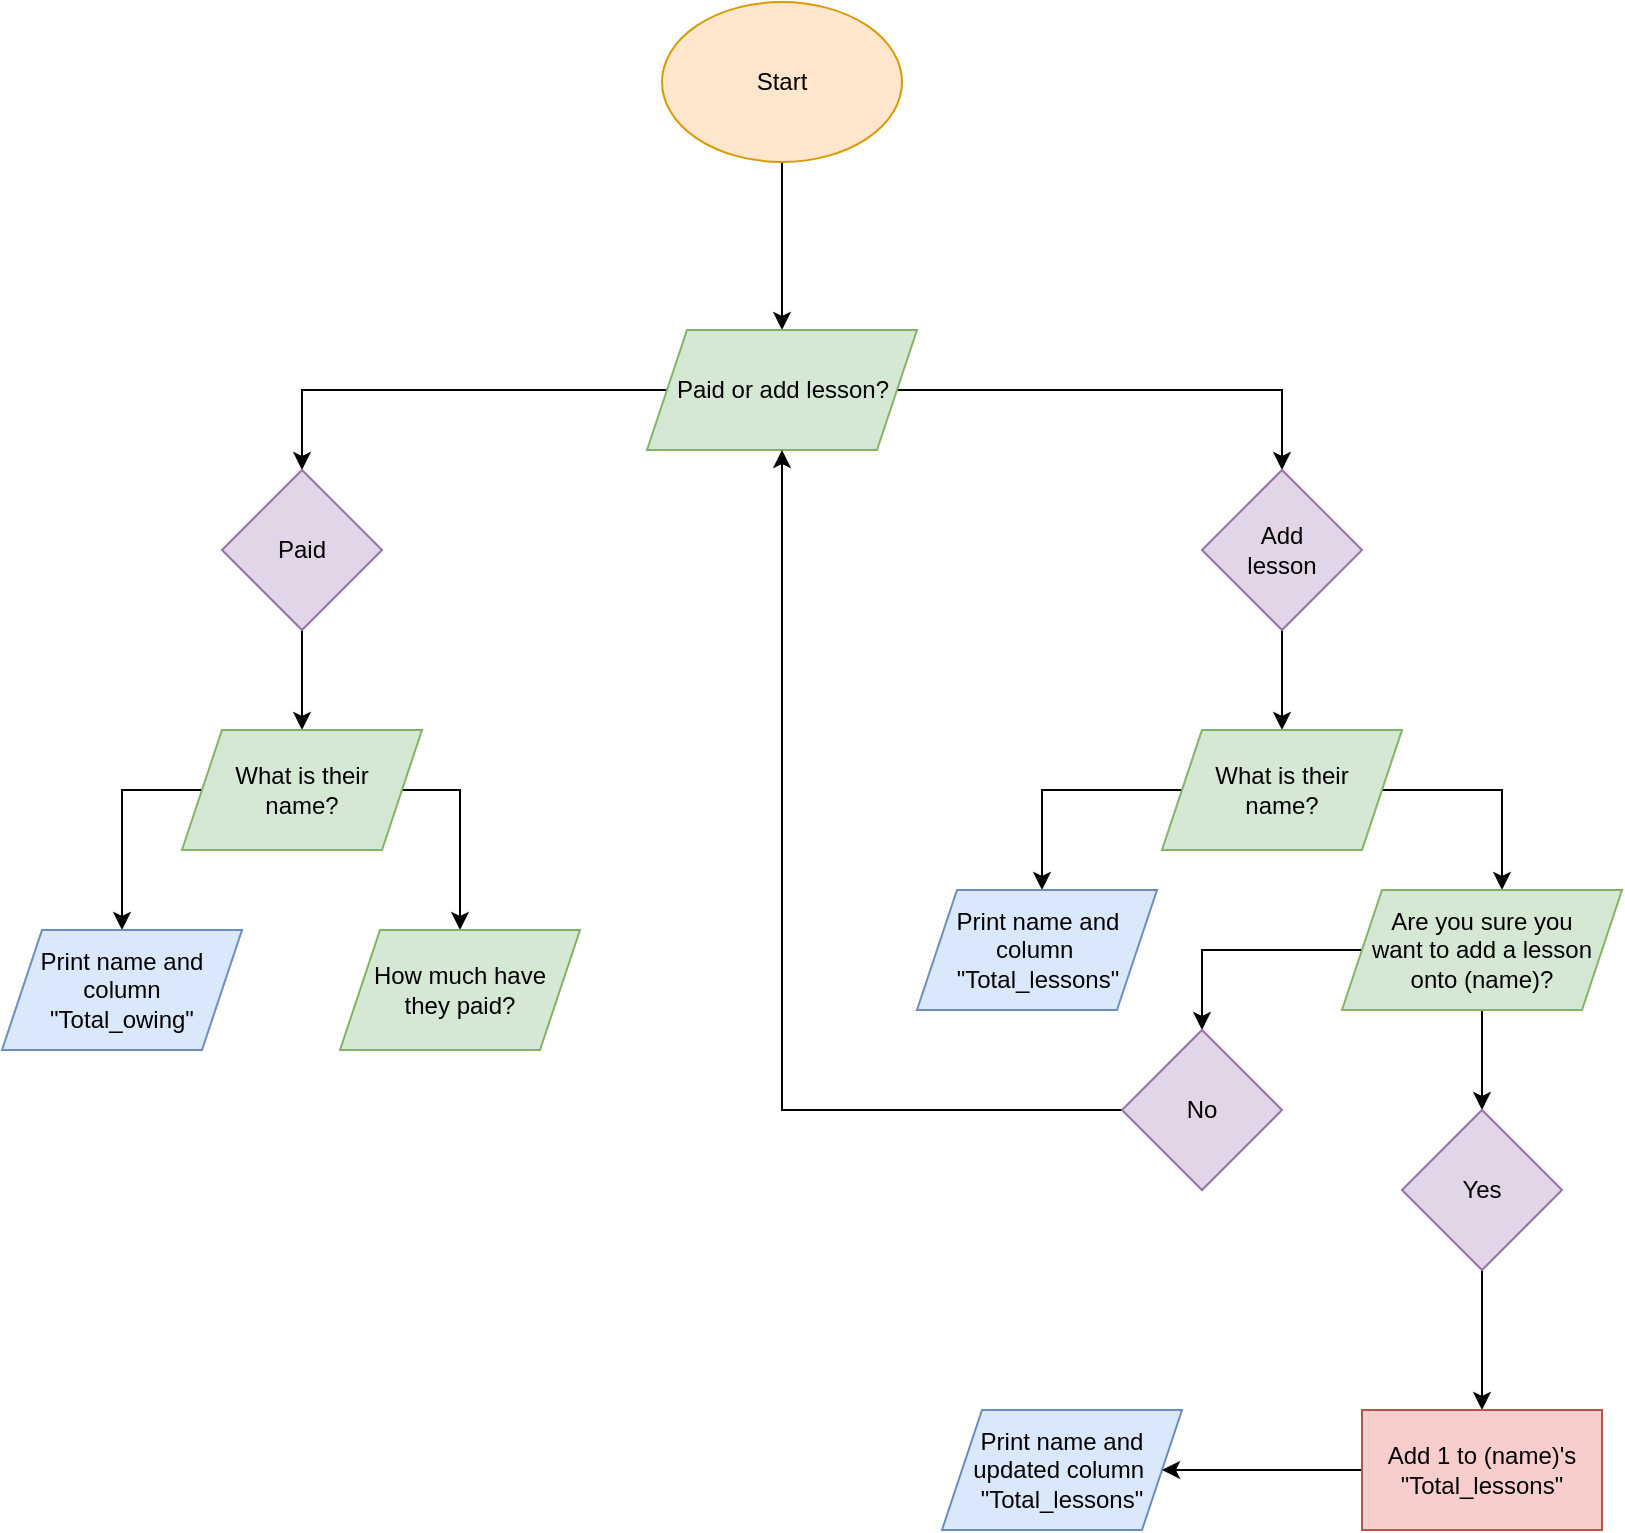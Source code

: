 <mxfile version="14.5.1" type="github">
  <diagram id="C5RBs43oDa-KdzZeNtuy" name="Page-1">
    <mxGraphModel dx="1422" dy="762" grid="1" gridSize="10" guides="1" tooltips="1" connect="1" arrows="1" fold="1" page="1" pageScale="1" pageWidth="827" pageHeight="1169" background="#ffffff" math="0" shadow="0">
      <root>
        <mxCell id="WIyWlLk6GJQsqaUBKTNV-0" />
        <mxCell id="WIyWlLk6GJQsqaUBKTNV-1" parent="WIyWlLk6GJQsqaUBKTNV-0" />
        <mxCell id="orjA0yuQjfeGj3O9_unj-0" style="edgeStyle=orthogonalEdgeStyle;rounded=0;orthogonalLoop=1;jettySize=auto;html=1;entryX=0.5;entryY=0;entryDx=0;entryDy=0;" parent="WIyWlLk6GJQsqaUBKTNV-1" source="1KBEaMseaGVfL4JaP0UH-7" target="1KBEaMseaGVfL4JaP0UH-8" edge="1">
          <mxGeometry relative="1" as="geometry" />
        </mxCell>
        <mxCell id="1KBEaMseaGVfL4JaP0UH-7" value="Start" style="ellipse;whiteSpace=wrap;html=1;fillColor=#ffe6cc;strokeColor=#d79b00;" parent="WIyWlLk6GJQsqaUBKTNV-1" vertex="1">
          <mxGeometry x="330" y="6" width="120" height="80" as="geometry" />
        </mxCell>
        <mxCell id="orjA0yuQjfeGj3O9_unj-1" style="edgeStyle=orthogonalEdgeStyle;rounded=0;orthogonalLoop=1;jettySize=auto;html=1;exitX=0;exitY=0.5;exitDx=0;exitDy=0;" parent="WIyWlLk6GJQsqaUBKTNV-1" source="1KBEaMseaGVfL4JaP0UH-8" target="orjA0yuQjfeGj3O9_unj-3" edge="1">
          <mxGeometry relative="1" as="geometry">
            <mxPoint x="70" y="320" as="targetPoint" />
            <mxPoint x="242.5" y="200" as="sourcePoint" />
          </mxGeometry>
        </mxCell>
        <mxCell id="orjA0yuQjfeGj3O9_unj-2" style="edgeStyle=orthogonalEdgeStyle;rounded=0;orthogonalLoop=1;jettySize=auto;html=1;" parent="WIyWlLk6GJQsqaUBKTNV-1" source="1KBEaMseaGVfL4JaP0UH-8" target="orjA0yuQjfeGj3O9_unj-4" edge="1">
          <mxGeometry relative="1" as="geometry">
            <mxPoint x="650" y="320" as="targetPoint" />
          </mxGeometry>
        </mxCell>
        <mxCell id="1KBEaMseaGVfL4JaP0UH-8" value="Paid or add lesson?" style="shape=parallelogram;perimeter=parallelogramPerimeter;whiteSpace=wrap;html=1;fixedSize=1;fillColor=#d5e8d4;strokeColor=#82b366;" parent="WIyWlLk6GJQsqaUBKTNV-1" vertex="1">
          <mxGeometry x="322.5" y="170" width="135" height="60" as="geometry" />
        </mxCell>
        <mxCell id="orjA0yuQjfeGj3O9_unj-5" style="edgeStyle=orthogonalEdgeStyle;rounded=0;orthogonalLoop=1;jettySize=auto;html=1;" parent="WIyWlLk6GJQsqaUBKTNV-1" source="orjA0yuQjfeGj3O9_unj-3" target="orjA0yuQjfeGj3O9_unj-6" edge="1">
          <mxGeometry relative="1" as="geometry">
            <mxPoint x="150" y="400" as="targetPoint" />
          </mxGeometry>
        </mxCell>
        <mxCell id="orjA0yuQjfeGj3O9_unj-3" value="Paid" style="rhombus;whiteSpace=wrap;html=1;fillColor=#e1d5e7;strokeColor=#9673a6;" parent="WIyWlLk6GJQsqaUBKTNV-1" vertex="1">
          <mxGeometry x="110" y="240" width="80" height="80" as="geometry" />
        </mxCell>
        <mxCell id="orjA0yuQjfeGj3O9_unj-8" style="edgeStyle=orthogonalEdgeStyle;rounded=0;orthogonalLoop=1;jettySize=auto;html=1;entryX=0.5;entryY=0;entryDx=0;entryDy=0;" parent="WIyWlLk6GJQsqaUBKTNV-1" source="orjA0yuQjfeGj3O9_unj-4" target="orjA0yuQjfeGj3O9_unj-7" edge="1">
          <mxGeometry relative="1" as="geometry" />
        </mxCell>
        <mxCell id="orjA0yuQjfeGj3O9_unj-4" value="Add &lt;br&gt;lesson" style="rhombus;whiteSpace=wrap;html=1;fillColor=#e1d5e7;strokeColor=#9673a6;" parent="WIyWlLk6GJQsqaUBKTNV-1" vertex="1">
          <mxGeometry x="600" y="240" width="80" height="80" as="geometry" />
        </mxCell>
        <mxCell id="orjA0yuQjfeGj3O9_unj-12" style="edgeStyle=orthogonalEdgeStyle;rounded=0;orthogonalLoop=1;jettySize=auto;html=1;" parent="WIyWlLk6GJQsqaUBKTNV-1" source="orjA0yuQjfeGj3O9_unj-6" target="orjA0yuQjfeGj3O9_unj-11" edge="1">
          <mxGeometry relative="1" as="geometry">
            <Array as="points">
              <mxPoint x="60" y="400" />
            </Array>
          </mxGeometry>
        </mxCell>
        <mxCell id="orjA0yuQjfeGj3O9_unj-13" style="edgeStyle=orthogonalEdgeStyle;rounded=0;orthogonalLoop=1;jettySize=auto;html=1;exitX=1;exitY=0.5;exitDx=0;exitDy=0;entryX=0.5;entryY=0;entryDx=0;entryDy=0;" parent="WIyWlLk6GJQsqaUBKTNV-1" source="orjA0yuQjfeGj3O9_unj-6" target="orjA0yuQjfeGj3O9_unj-16" edge="1">
          <mxGeometry relative="1" as="geometry">
            <mxPoint x="270" y="430" as="targetPoint" />
            <Array as="points">
              <mxPoint x="229" y="400" />
            </Array>
          </mxGeometry>
        </mxCell>
        <mxCell id="orjA0yuQjfeGj3O9_unj-6" value="What is their &lt;br&gt;name?" style="shape=parallelogram;perimeter=parallelogramPerimeter;whiteSpace=wrap;html=1;fixedSize=1;fillColor=#d5e8d4;strokeColor=#82b366;" parent="WIyWlLk6GJQsqaUBKTNV-1" vertex="1">
          <mxGeometry x="90" y="370" width="120" height="60" as="geometry" />
        </mxCell>
        <mxCell id="orjA0yuQjfeGj3O9_unj-14" style="edgeStyle=orthogonalEdgeStyle;rounded=0;orthogonalLoop=1;jettySize=auto;html=1;" parent="WIyWlLk6GJQsqaUBKTNV-1" source="orjA0yuQjfeGj3O9_unj-7" target="orjA0yuQjfeGj3O9_unj-17" edge="1">
          <mxGeometry relative="1" as="geometry">
            <mxPoint x="550" y="480" as="targetPoint" />
            <Array as="points">
              <mxPoint x="520" y="400" />
            </Array>
          </mxGeometry>
        </mxCell>
        <mxCell id="orjA0yuQjfeGj3O9_unj-15" style="edgeStyle=orthogonalEdgeStyle;rounded=0;orthogonalLoop=1;jettySize=auto;html=1;" parent="WIyWlLk6GJQsqaUBKTNV-1" source="orjA0yuQjfeGj3O9_unj-7" target="orjA0yuQjfeGj3O9_unj-18" edge="1">
          <mxGeometry relative="1" as="geometry">
            <mxPoint x="750" y="480" as="targetPoint" />
            <Array as="points">
              <mxPoint x="750" y="400" />
            </Array>
          </mxGeometry>
        </mxCell>
        <mxCell id="orjA0yuQjfeGj3O9_unj-7" value="What is their &lt;br&gt;name?" style="shape=parallelogram;perimeter=parallelogramPerimeter;whiteSpace=wrap;html=1;fixedSize=1;fillColor=#d5e8d4;strokeColor=#82b366;" parent="WIyWlLk6GJQsqaUBKTNV-1" vertex="1">
          <mxGeometry x="580" y="370" width="120" height="60" as="geometry" />
        </mxCell>
        <mxCell id="orjA0yuQjfeGj3O9_unj-11" value="Print name and column &lt;br&gt;&quot;Total_owing&quot;" style="shape=parallelogram;perimeter=parallelogramPerimeter;whiteSpace=wrap;html=1;fixedSize=1;fillColor=#dae8fc;strokeColor=#6c8ebf;" parent="WIyWlLk6GJQsqaUBKTNV-1" vertex="1">
          <mxGeometry y="470" width="120" height="60" as="geometry" />
        </mxCell>
        <mxCell id="orjA0yuQjfeGj3O9_unj-16" value="How much have&lt;br&gt;they paid?" style="shape=parallelogram;perimeter=parallelogramPerimeter;whiteSpace=wrap;html=1;fixedSize=1;fillColor=#d5e8d4;strokeColor=#82b366;" parent="WIyWlLk6GJQsqaUBKTNV-1" vertex="1">
          <mxGeometry x="169" y="470" width="120" height="60" as="geometry" />
        </mxCell>
        <mxCell id="orjA0yuQjfeGj3O9_unj-17" value="Print name and column&amp;nbsp;&lt;br&gt;&quot;Total_lessons&quot;" style="shape=parallelogram;perimeter=parallelogramPerimeter;whiteSpace=wrap;html=1;fixedSize=1;fillColor=#dae8fc;strokeColor=#6c8ebf;" parent="WIyWlLk6GJQsqaUBKTNV-1" vertex="1">
          <mxGeometry x="457.5" y="450" width="120" height="60" as="geometry" />
        </mxCell>
        <mxCell id="XGm7LidXEXHRkrZZk3lt-0" style="edgeStyle=orthogonalEdgeStyle;rounded=0;orthogonalLoop=1;jettySize=auto;html=1;" edge="1" parent="WIyWlLk6GJQsqaUBKTNV-1" source="orjA0yuQjfeGj3O9_unj-18" target="XGm7LidXEXHRkrZZk3lt-5">
          <mxGeometry relative="1" as="geometry">
            <mxPoint x="620" y="530" as="targetPoint" />
            <Array as="points">
              <mxPoint x="600" y="480" />
            </Array>
          </mxGeometry>
        </mxCell>
        <mxCell id="XGm7LidXEXHRkrZZk3lt-2" style="edgeStyle=orthogonalEdgeStyle;rounded=0;orthogonalLoop=1;jettySize=auto;html=1;" edge="1" parent="WIyWlLk6GJQsqaUBKTNV-1" source="orjA0yuQjfeGj3O9_unj-18" target="XGm7LidXEXHRkrZZk3lt-6">
          <mxGeometry relative="1" as="geometry">
            <mxPoint x="780" y="570" as="targetPoint" />
          </mxGeometry>
        </mxCell>
        <mxCell id="orjA0yuQjfeGj3O9_unj-18" value="Are you sure you &lt;br&gt;want to add a lesson &lt;br&gt;onto (name)?" style="shape=parallelogram;perimeter=parallelogramPerimeter;whiteSpace=wrap;html=1;fixedSize=1;fillColor=#d5e8d4;strokeColor=#82b366;" parent="WIyWlLk6GJQsqaUBKTNV-1" vertex="1">
          <mxGeometry x="670" y="450" width="140" height="60" as="geometry" />
        </mxCell>
        <mxCell id="XGm7LidXEXHRkrZZk3lt-7" style="edgeStyle=orthogonalEdgeStyle;rounded=0;orthogonalLoop=1;jettySize=auto;html=1;entryX=0.5;entryY=1;entryDx=0;entryDy=0;" edge="1" parent="WIyWlLk6GJQsqaUBKTNV-1" source="XGm7LidXEXHRkrZZk3lt-5" target="1KBEaMseaGVfL4JaP0UH-8">
          <mxGeometry relative="1" as="geometry" />
        </mxCell>
        <mxCell id="XGm7LidXEXHRkrZZk3lt-5" value="No" style="rhombus;whiteSpace=wrap;html=1;fillColor=#e1d5e7;strokeColor=#9673a6;" vertex="1" parent="WIyWlLk6GJQsqaUBKTNV-1">
          <mxGeometry x="560" y="520" width="80" height="80" as="geometry" />
        </mxCell>
        <mxCell id="XGm7LidXEXHRkrZZk3lt-11" style="edgeStyle=orthogonalEdgeStyle;rounded=0;orthogonalLoop=1;jettySize=auto;html=1;entryX=0.5;entryY=0;entryDx=0;entryDy=0;" edge="1" parent="WIyWlLk6GJQsqaUBKTNV-1" source="XGm7LidXEXHRkrZZk3lt-6" target="XGm7LidXEXHRkrZZk3lt-10">
          <mxGeometry relative="1" as="geometry" />
        </mxCell>
        <mxCell id="XGm7LidXEXHRkrZZk3lt-6" value="Yes" style="rhombus;whiteSpace=wrap;html=1;fillColor=#e1d5e7;strokeColor=#9673a6;" vertex="1" parent="WIyWlLk6GJQsqaUBKTNV-1">
          <mxGeometry x="700" y="560" width="80" height="80" as="geometry" />
        </mxCell>
        <mxCell id="XGm7LidXEXHRkrZZk3lt-9" value="Print name and updated column&amp;nbsp;&lt;br&gt;&quot;Total_lessons&quot;" style="shape=parallelogram;perimeter=parallelogramPerimeter;whiteSpace=wrap;html=1;fixedSize=1;fillColor=#dae8fc;strokeColor=#6c8ebf;" vertex="1" parent="WIyWlLk6GJQsqaUBKTNV-1">
          <mxGeometry x="470" y="710" width="120" height="60" as="geometry" />
        </mxCell>
        <mxCell id="XGm7LidXEXHRkrZZk3lt-12" style="edgeStyle=orthogonalEdgeStyle;rounded=0;orthogonalLoop=1;jettySize=auto;html=1;entryX=1;entryY=0.5;entryDx=0;entryDy=0;" edge="1" parent="WIyWlLk6GJQsqaUBKTNV-1" source="XGm7LidXEXHRkrZZk3lt-10" target="XGm7LidXEXHRkrZZk3lt-9">
          <mxGeometry relative="1" as="geometry" />
        </mxCell>
        <mxCell id="XGm7LidXEXHRkrZZk3lt-10" value="Add 1 to (name)&#39;s &quot;Total_lessons&quot;" style="rounded=0;whiteSpace=wrap;html=1;fillColor=#f8cecc;strokeColor=#b85450;" vertex="1" parent="WIyWlLk6GJQsqaUBKTNV-1">
          <mxGeometry x="680" y="710" width="120" height="60" as="geometry" />
        </mxCell>
      </root>
    </mxGraphModel>
  </diagram>
</mxfile>

